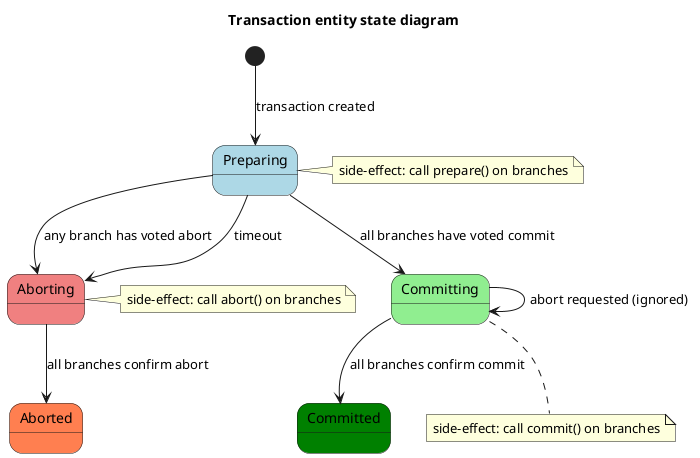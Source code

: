 @startuml
skinparam defaultFontName Chalkboard

title Transaction entity state diagram
[*] --> Preparing : transaction created
Preparing --> Committing : all branches have voted commit
Preparing --> Aborting : any branch has voted abort
Preparing --> Aborting: timeout
Committing --> Committing: abort requested (ignored)
Committing --> Committed : all branches confirm commit
Aborting --> Aborted : all branches confirm abort

note right of Preparing: side-effect: call prepare() on branches
note bottom of Committing: side-effect: call commit() on branches
note right of Aborting: side-effect: call abort() on branches

state Preparing #LightBlue
state Committing #LightGreen
state Aborting #LightCoral
state Committed #Green
state Aborted #Coral
@enduml